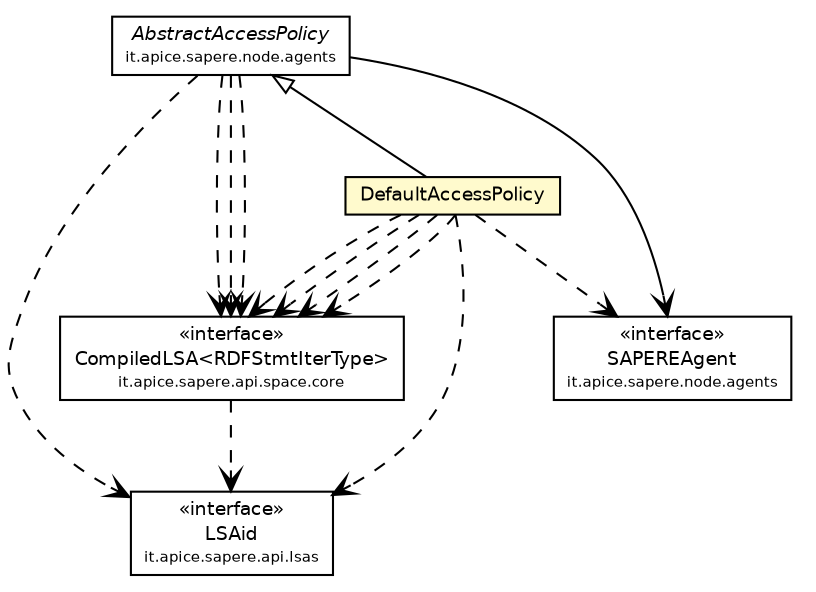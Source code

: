 #!/usr/local/bin/dot
#
# Class diagram 
# Generated by UmlGraph version 4.4 (http://www.spinellis.gr/sw/umlgraph)
#

digraph G {
	edge [fontname="Helvetica",fontsize=10,labelfontname="Helvetica",labelfontsize=10];
	node [fontname="Helvetica",fontsize=10,shape=plaintext];
	// it.apice.sapere.api.lsas.LSAid
	c60332 [label=<<table border="0" cellborder="1" cellspacing="0" cellpadding="2" port="p" href="../../../api/lsas/LSAid.html">
		<tr><td><table border="0" cellspacing="0" cellpadding="1">
			<tr><td> &laquo;interface&raquo; </td></tr>
			<tr><td> LSAid </td></tr>
			<tr><td><font point-size="7.0"> it.apice.sapere.api.lsas </font></td></tr>
		</table></td></tr>
		</table>>, fontname="Helvetica", fontcolor="black", fontsize=9.0];
	// it.apice.sapere.api.space.core.CompiledLSA<RDFStmtIterType>
	c60358 [label=<<table border="0" cellborder="1" cellspacing="0" cellpadding="2" port="p" href="../../../api/space/core/CompiledLSA.html">
		<tr><td><table border="0" cellspacing="0" cellpadding="1">
			<tr><td> &laquo;interface&raquo; </td></tr>
			<tr><td> CompiledLSA&lt;RDFStmtIterType&gt; </td></tr>
			<tr><td><font point-size="7.0"> it.apice.sapere.api.space.core </font></td></tr>
		</table></td></tr>
		</table>>, fontname="Helvetica", fontcolor="black", fontsize=9.0];
	// it.apice.sapere.node.agents.SAPEREAgent
	c60466 [label=<<table border="0" cellborder="1" cellspacing="0" cellpadding="2" port="p" href="../SAPEREAgent.html">
		<tr><td><table border="0" cellspacing="0" cellpadding="1">
			<tr><td> &laquo;interface&raquo; </td></tr>
			<tr><td> SAPEREAgent </td></tr>
			<tr><td><font point-size="7.0"> it.apice.sapere.node.agents </font></td></tr>
		</table></td></tr>
		</table>>, fontname="Helvetica", fontcolor="black", fontsize=9.0];
	// it.apice.sapere.node.agents.AbstractAccessPolicy
	c60470 [label=<<table border="0" cellborder="1" cellspacing="0" cellpadding="2" port="p" href="../AbstractAccessPolicy.html">
		<tr><td><table border="0" cellspacing="0" cellpadding="1">
			<tr><td><font face="Helvetica-Oblique"> AbstractAccessPolicy </font></td></tr>
			<tr><td><font point-size="7.0"> it.apice.sapere.node.agents </font></td></tr>
		</table></td></tr>
		</table>>, fontname="Helvetica", fontcolor="black", fontsize=9.0];
	// it.apice.sapere.node.agents.impl.DefaultAccessPolicy
	c60474 [label=<<table border="0" cellborder="1" cellspacing="0" cellpadding="2" port="p" bgcolor="lemonChiffon" href="./DefaultAccessPolicy.html">
		<tr><td><table border="0" cellspacing="0" cellpadding="1">
			<tr><td> DefaultAccessPolicy </td></tr>
		</table></td></tr>
		</table>>, fontname="Helvetica", fontcolor="black", fontsize=9.0];
	//it.apice.sapere.node.agents.impl.DefaultAccessPolicy extends it.apice.sapere.node.agents.AbstractAccessPolicy
	c60470:p -> c60474:p [dir=back,arrowtail=empty];
	// it.apice.sapere.node.agents.AbstractAccessPolicy NAVASSOC it.apice.sapere.node.agents.SAPEREAgent
	c60470:p -> c60466:p [taillabel="", label="", headlabel="", fontname="Helvetica", fontcolor="black", fontsize=10.0, color="black", arrowhead=open];
	// it.apice.sapere.api.space.core.CompiledLSA<RDFStmtIterType> DEPEND it.apice.sapere.api.lsas.LSAid
	c60358:p -> c60332:p [taillabel="", label="", headlabel="", fontname="Helvetica", fontcolor="black", fontsize=10.0, color="black", arrowhead=open, style=dashed];
	// it.apice.sapere.node.agents.AbstractAccessPolicy DEPEND it.apice.sapere.api.space.core.CompiledLSA<RDFStmtIterType>
	c60470:p -> c60358:p [taillabel="", label="", headlabel="", fontname="Helvetica", fontcolor="black", fontsize=10.0, color="black", arrowhead=open, style=dashed];
	// it.apice.sapere.node.agents.AbstractAccessPolicy DEPEND it.apice.sapere.api.space.core.CompiledLSA<RDFStmtIterType>
	c60470:p -> c60358:p [taillabel="", label="", headlabel="", fontname="Helvetica", fontcolor="black", fontsize=10.0, color="black", arrowhead=open, style=dashed];
	// it.apice.sapere.node.agents.AbstractAccessPolicy DEPEND it.apice.sapere.api.lsas.LSAid
	c60470:p -> c60332:p [taillabel="", label="", headlabel="", fontname="Helvetica", fontcolor="black", fontsize=10.0, color="black", arrowhead=open, style=dashed];
	// it.apice.sapere.node.agents.AbstractAccessPolicy DEPEND it.apice.sapere.api.space.core.CompiledLSA<RDFStmtIterType>
	c60470:p -> c60358:p [taillabel="", label="", headlabel="", fontname="Helvetica", fontcolor="black", fontsize=10.0, color="black", arrowhead=open, style=dashed];
	// it.apice.sapere.node.agents.impl.DefaultAccessPolicy DEPEND it.apice.sapere.api.space.core.CompiledLSA<RDFStmtIterType>
	c60474:p -> c60358:p [taillabel="", label="", headlabel="", fontname="Helvetica", fontcolor="black", fontsize=10.0, color="black", arrowhead=open, style=dashed];
	// it.apice.sapere.node.agents.impl.DefaultAccessPolicy DEPEND it.apice.sapere.api.space.core.CompiledLSA<RDFStmtIterType>
	c60474:p -> c60358:p [taillabel="", label="", headlabel="", fontname="Helvetica", fontcolor="black", fontsize=10.0, color="black", arrowhead=open, style=dashed];
	// it.apice.sapere.node.agents.impl.DefaultAccessPolicy DEPEND it.apice.sapere.api.lsas.LSAid
	c60474:p -> c60332:p [taillabel="", label="", headlabel="", fontname="Helvetica", fontcolor="black", fontsize=10.0, color="black", arrowhead=open, style=dashed];
	// it.apice.sapere.node.agents.impl.DefaultAccessPolicy DEPEND it.apice.sapere.api.space.core.CompiledLSA<RDFStmtIterType>
	c60474:p -> c60358:p [taillabel="", label="", headlabel="", fontname="Helvetica", fontcolor="black", fontsize=10.0, color="black", arrowhead=open, style=dashed];
	// it.apice.sapere.node.agents.impl.DefaultAccessPolicy DEPEND it.apice.sapere.api.space.core.CompiledLSA<RDFStmtIterType>
	c60474:p -> c60358:p [taillabel="", label="", headlabel="", fontname="Helvetica", fontcolor="black", fontsize=10.0, color="black", arrowhead=open, style=dashed];
	// it.apice.sapere.node.agents.impl.DefaultAccessPolicy DEPEND it.apice.sapere.node.agents.SAPEREAgent
	c60474:p -> c60466:p [taillabel="", label="", headlabel="", fontname="Helvetica", fontcolor="black", fontsize=10.0, color="black", arrowhead=open, style=dashed];
}

